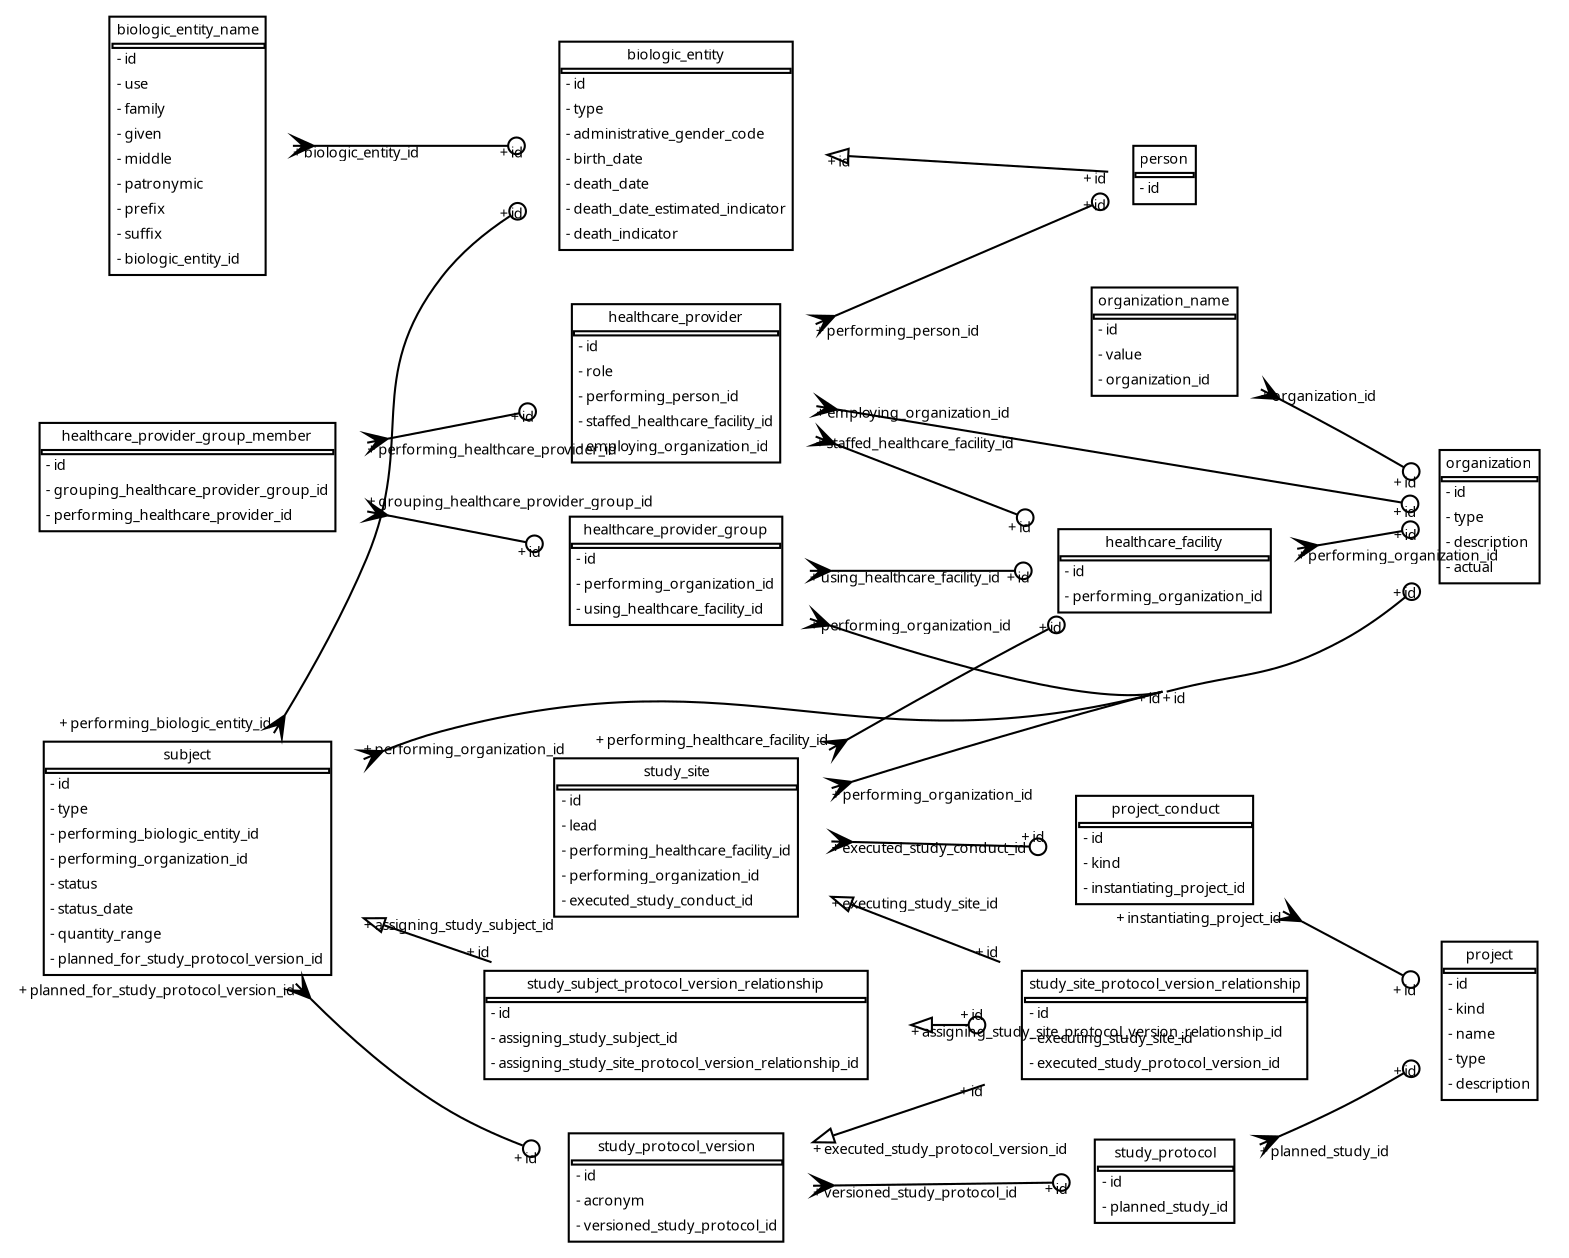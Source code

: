 digraph G {
	graph [bb="0,0,758.02,596",
		concentrate=True,
		mode=ipsep,
		overlap=ipsep,
		prog=dot,
		rankdir=LR,
		sep=0.01
	];
	node [label="\N"];
	biologic_entity_name	[fontname="Bitstream-Vera Sans",
		fontsize=7.0,
		height=1.8333,
		label=<<TABLE BORDER="1" CELLBORDER="0" CELLSPACING="0"><TR><TD ALIGN="CENTER">biologic_entity_name</TD></TR><TR><TD BORDER="1" CELLPADDING="0"></TD></TR><TR><TD ALIGN="LEFT" PORT="id">- id</TD></TR><TR><TD ALIGN="LEFT" PORT="use">- use</TD></TR><TR><TD ALIGN="LEFT" PORT="family">- family</TD></TR><TR><TD ALIGN="LEFT" PORT="given">- given</TD></TR><TR><TD ALIGN="LEFT" PORT="middle">- middle</TD></TR><TR><TD ALIGN="LEFT" PORT="patronymic">- patronymic</TD></TR><TR><TD ALIGN="LEFT" PORT="prefix">- prefix</TD></TR><TR><TD ALIGN="LEFT" PORT="suffix">- suffix</TD></TR><TR><TD ALIGN="LEFT" PORT="biologic_entity_id">- biologic_entity_id</TD></TR></TABLE>>,
		pos="99.019,530",
		shape=plaintext,
		width=1.4028];
	biologic_entity	[fontname="Bitstream-Vera Sans",
		fontsize=7.0,
		height=1.5,
		label=<<TABLE BORDER="1" CELLBORDER="0" CELLSPACING="0"><TR><TD ALIGN="CENTER">biologic_entity</TD></TR><TR><TD BORDER="1" CELLPADDING="0"></TD></TR><TR><TD ALIGN="LEFT" PORT="id">- id</TD></TR><TR><TD ALIGN="LEFT" PORT="type">- type</TD></TR><TR><TD ALIGN="LEFT" PORT="administrative_gender_code">- administrative_gender_code</TD></TR><TR><TD ALIGN="LEFT" PORT="birth_date">- birth_date</TD></TR><TR><TD ALIGN="LEFT" PORT="death_date">- death_date</TD></TR><TR><TD ALIGN="LEFT" PORT="death_date_estimated_indicator">- death_date_estimated_indicator</TD></TR><TR><TD ALIGN="LEFT" PORT="death_indicator">- death_indicator</TD></TR></TABLE>>,
		pos="333.52,530",
		shape=plaintext,
		width=2.0139];
	biologic_entity_name -> biologic_entity	[arrowhead=odot,
		arrowtail=crow,
		dir=both,
		fontname="Bitstream-Vera Sans",
		fontsize=7.0,
		head_lp="252.94,526",
		headlabel="+ id",
		pos="s,149.61,530 e,260.94,530 159.79,530 188.12,530 222.36,530 252.86,530",
		tail_lp="186.11,526",
		taillabel="+ biologic_entity_id"];
	person	[fontname="Bitstream-Vera Sans",
		fontsize=7.0,
		height=0.5,
		label=<<TABLE BORDER="1" CELLBORDER="0" CELLSPACING="0"><TR><TD ALIGN="CENTER">person</TD></TR><TR><TD BORDER="1" CELLPADDING="0"></TD></TR><TR><TD ALIGN="LEFT" PORT="id">- id</TD></TR></TABLE>>,
		pos="568.02,516",
		shape=plaintext,
		width=0.75];
	biologic_entity -> person	[arrowhead=none,
		arrowtail=empty,
		dir=both,
		fontname="Bitstream-Vera Sans",
		fontsize=7.0,
		head_lp="532.97,513.57",
		headlabel="+ id",
		pos="s,406.17,525.69 416.25,525.08 460,522.44 510.91,519.38 540.97,517.57",
		tail_lp="414.17,521.69",
		taillabel="+ id"];
	organization	[fontname="Bitstream-Vera Sans",
		fontsize=7.0,
		height=1,
		label=<<TABLE BORDER="1" CELLBORDER="0" CELLSPACING="0"><TR><TD ALIGN="CENTER">organization</TD></TR><TR><TD BORDER="1" CELLPADDING="0"></TD></TR><TR><TD ALIGN="LEFT" PORT="id">- id</TD></TR><TR><TD ALIGN="LEFT" PORT="type">- type</TD></TR><TR><TD ALIGN="LEFT" PORT="description">- description</TD></TR><TR><TD ALIGN="LEFT" PORT="actual">- actual</TD></TR></TABLE>>,
		pos="724.02,352",
		shape=plaintext,
		width=0.94444];
	organization_name	[fontname="Bitstream-Vera Sans",
		fontsize=7.0,
		height=0.83333,
		label=<<TABLE BORDER="1" CELLBORDER="0" CELLSPACING="0"><TR><TD ALIGN="CENTER">organization_name</TD></TR><TR><TD BORDER="1" CELLPADDING="0"></TD></TR><TR><TD ALIGN="LEFT" PORT="id">- id</TD></TR><TR><TD ALIGN="LEFT" PORT="value">- value</TD></TR><TR><TD ALIGN="LEFT" PORT="organization_id">- organization_id</TD></TR></TABLE>>,
		pos="568.02,436",
		shape=plaintext,
		width=1.2778];
	organization_name -> organization	[arrowhead=odot,
		arrowtail=crow,
		dir=both,
		fontname="Bitstream-Vera Sans",
		fontsize=7.0,
		head_lp="681.86,367.65",
		headlabel="+ id",
		pos="s,614.23,413.11 e,689.86,371.65 623.15,408.47 633.45,403.09 644.1,397.44 654.02,392 663.4,386.85 673.41,381.17 682.81,375.74",
		tail_lp="646.73,409.11",
		taillabel="+ organization_id"];
	healthcare_facility	[fontname="Bitstream-Vera Sans",
		fontsize=7.0,
		height=0.66667,
		label=<<TABLE BORDER="1" CELLBORDER="0" CELLSPACING="0"><TR><TD ALIGN="CENTER">healthcare_facility</TD></TR><TR><TD BORDER="1" CELLPADDING="0"></TD></TR><TR><TD ALIGN="LEFT" PORT="id">- id</TD></TR><TR><TD ALIGN="LEFT" PORT="performing_organization_id">- performing_organization_id</TD></TR></TABLE>>,
		pos="568.02,326",
		shape=plaintext,
		width=1.7639];
	healthcare_facility -> organization	[arrowhead=odot,
		arrowtail=crow,
		dir=both,
		fontname="Bitstream-Vera Sans",
		fontsize=7.0,
		head_lp="681.98,342.42",
		headlabel="+ id",
		pos="s,631.66,336.58 e,689.98,346.42 641.58,338.25 655.48,340.6 669.57,342.98 682.04,345.08",
		tail_lp="686.16,332.58",
		taillabel="+ performing_organization_id"];
	healthcare_provider	[fontname="Bitstream-Vera Sans",
		fontsize=7.0,
		height=1.1667,
		label=<<TABLE BORDER="1" CELLBORDER="0" CELLSPACING="0"><TR><TD ALIGN="CENTER">healthcare_provider</TD></TR><TR><TD BORDER="1" CELLPADDING="0"></TD></TR><TR><TD ALIGN="LEFT" PORT="id">- id</TD></TR><TR><TD ALIGN="LEFT" PORT="role">- role</TD></TR><TR><TD ALIGN="LEFT" PORT="performing_person_id">- performing_person_id</TD></TR><TR><TD ALIGN="LEFT" PORT="staffed_healthcare_facility_id">- staffed_healthcare_facility_id</TD></TR><TR><TD ALIGN="LEFT" PORT="employing_organization_id">- employing_organization_id</TD></TR></TABLE>>,
		pos="333.52,416",
		shape=plaintext,
		width=1.8611];
	healthcare_provider -> organization	[arrowhead=odot,
		arrowtail=crow,
		dir=both,
		fontname="Bitstream-Vera Sans",
		fontsize=7.0,
		head_lp="681.79,353.47",
		headlabel="+ id",
		pos="s,400.86,405.07 e,689.79,357.47 410.95,403.41 492.17,390.03 617.56,369.37 681.88,358.78",
		tail_lp="454.36,401.07",
		taillabel="+ employing_organization_id"];
	healthcare_provider -> person	[arrowhead=odot,
		arrowtail=crow,
		dir=both,
		fontname="Bitstream-Vera Sans",
		fontsize=7.0,
		head_lp="532.8,500.72",
		headlabel="+ id",
		pos="s,400.52,444.39 e,540.8,504.72 409.97,448.45 451.61,466.36 501.26,487.71 533.42,501.55",
		tail_lp="444.52,440.39",
		taillabel="+ performing_person_id"];
	healthcare_provider -> healthcare_facility	[arrowhead=odot,
		arrowtail=crow,
		dir=both,
		fontname="Bitstream-Vera Sans",
		fontsize=7.0,
		head_lp="496.85,346.07",
		headlabel="+ id",
		pos="s,400.52,390.45 e,504.85,350.07 409.9,386.82 437.96,375.96 469.66,363.69 497.2,353.03",
		tail_lp="458.02,386.45",
		taillabel="+ staffed_healthcare_facility_id"];
	healthcare_provider_group	[fontname="Bitstream-Vera Sans",
		fontsize=7.0,
		height=0.83333,
		label=<<TABLE BORDER="1" CELLBORDER="0" CELLSPACING="0"><TR><TD ALIGN="CENTER">healthcare_provider_group</TD></TR><TR><TD BORDER="1" CELLPADDING="0"></TD></TR><TR><TD ALIGN="LEFT" PORT="id">- id</TD></TR><TR><TD ALIGN="LEFT" PORT="performing_organization_id">- performing_organization_id</TD></TR><TR><TD ALIGN="LEFT" PORT="using_healthcare_facility_id">- using_healthcare_facility_id</TD></TR></TABLE>>,
		pos="333.52,326",
		shape=plaintext,
		width=1.7778];
	healthcare_provider_group -> organization	[arrowhead=odot,
		arrowtail=crow,
		dir=both,
		fontname="Bitstream-Vera Sans",
		fontsize=7.0,
		head_lp="559.02,264",
		headlabel="+ id",
		pos="s,397.76,302.98 407.37,299.74 463.77,280.94 537.15,260.2 567.02,268",
		tail_lp="452.26,298.98",
		taillabel="+ performing_organization_id"];
	healthcare_provider_group -> healthcare_facility	[arrowhead=odot,
		arrowtail=crow,
		dir=both,
		fontname="Bitstream-Vera Sans",
		fontsize=7.0,
		head_lp="496.21,330",
		headlabel="+ id",
		pos="s,397.74,326 e,504.21,326 408.03,326 436.17,326 468.19,326 496.08,326",
		tail_lp="452.74,322",
		taillabel="+ using_healthcare_facility_id"];
	healthcare_provider_group_member	[fontname="Bitstream-Vera Sans",
		fontsize=7.0,
		height=0.83333,
		label=<<TABLE BORDER="1" CELLBORDER="0" CELLSPACING="0"><TR><TD ALIGN="CENTER">healthcare_provider_group_member</TD></TR><TR><TD BORDER="1" CELLPADDING="0"></TD></TR><TR><TD ALIGN="LEFT" PORT="id">- id</TD></TR><TR><TD ALIGN="LEFT" PORT="grouping_healthcare_provider_group_id">- grouping_healthcare_provider_group_id</TD></TR><TR><TD ALIGN="LEFT" PORT="performing_healthcare_provider_id">- performing_healthcare_provider_id</TD></TR></TABLE>>,
		pos="99.019,371",
		shape=plaintext,
		width=2.3889];
	healthcare_provider_group_member -> healthcare_provider	[arrowhead=odot,
		arrowtail=crow,
		dir=both,
		fontname="Bitstream-Vera Sans",
		fontsize=7.0,
		head_lp="258.21,399.17",
		headlabel="+ id",
		pos="s,185.27,387.5 e,266.21,403.17 195.38,389.46 216.39,393.52 238.33,397.77 258.35,401.64",
		tail_lp="253.27,383.5",
		taillabel="+ performing_healthcare_provider_id"];
	healthcare_provider_group_member -> healthcare_provider_group	[arrowhead=odot,
		arrowtail=crow,
		dir=both,
		fontname="Bitstream-Vera Sans",
		fontsize=7.0,
		head_lp="261.49,334.2",
		headlabel="+ id",
		pos="s,185.27,354.5 e,269.49,338.2 195.16,352.58 217.37,348.29 240.64,343.78 261.58,339.73",
		tail_lp="262.27,358.5",
		taillabel="+ grouping_healthcare_provider_group_id"];
	project	[fontname="Bitstream-Vera Sans",
		fontsize=7.0,
		height=1.1667,
		label=<<TABLE BORDER="1" CELLBORDER="0" CELLSPACING="0"><TR><TD ALIGN="CENTER">project</TD></TR><TR><TD BORDER="1" CELLPADDING="0"></TD></TR><TR><TD ALIGN="LEFT" PORT="id">- id</TD></TR><TR><TD ALIGN="LEFT" PORT="kind">- kind</TD></TR><TR><TD ALIGN="LEFT" PORT="name">- name</TD></TR><TR><TD ALIGN="LEFT" PORT="type">- type</TD></TR><TR><TD ALIGN="LEFT" PORT="description">- description</TD></TR></TABLE>>,
		pos="724.02,110",
		shape=plaintext,
		width=0.94444];
	project_conduct	[fontname="Bitstream-Vera Sans",
		fontsize=7.0,
		height=0.83333,
		label=<<TABLE BORDER="1" CELLBORDER="0" CELLSPACING="0"><TR><TD ALIGN="CENTER">project_conduct</TD></TR><TR><TD BORDER="1" CELLPADDING="0"></TD></TR><TR><TD ALIGN="LEFT" PORT="id">- id</TD></TR><TR><TD ALIGN="LEFT" PORT="kind">- kind</TD></TR><TR><TD ALIGN="LEFT" PORT="instantiating_project_id">- instantiating_project_id</TD></TR></TABLE>>,
		pos="568.02,192",
		shape=plaintext,
		width=1.5694];
	project_conduct -> project	[arrowhead=odot,
		arrowtail=crow,
		dir=both,
		fontname="Bitstream-Vera Sans",
		fontsize=7.0,
		head_lp="681.7,123.91",
		headlabel="+ id",
		pos="s,624.82,162.51 e,689.7,127.91 634.01,157.64 640.77,154.05 647.53,150.45 654.02,147 663.2,142.11 673.06,136.83 682.37,131.84",
		tail_lp="577.32,158.51",
		taillabel="+ instantiating_project_id"];
	subject	[fontname="Bitstream-Vera Sans",
		fontsize=7.0,
		height=1.6667,
		label=<<TABLE BORDER="1" CELLBORDER="0" CELLSPACING="0"><TR><TD ALIGN="CENTER">subject</TD></TR><TR><TD BORDER="1" CELLPADDING="0"></TD></TR><TR><TD ALIGN="LEFT" PORT="id">- id</TD></TR><TR><TD ALIGN="LEFT" PORT="type">- type</TD></TR><TR><TD ALIGN="LEFT" PORT="performing_biologic_entity_id">- performing_biologic_entity_id</TD></TR><TR><TD ALIGN="LEFT" PORT="performing_organization_id">- performing_organization_id</TD></TR><TR><TD ALIGN="LEFT" PORT="status">- status</TD></TR><TR><TD ALIGN="LEFT" PORT="status_date">- status_date</TD></TR><TR><TD ALIGN="LEFT" PORT="quantity_range">- quantity_range</TD></TR><TR><TD ALIGN="LEFT" PORT="planned_for_study_protocol_version_id">- planned_for_study_protocol_version_id</TD></TR></TABLE>>,
		pos="99.019,188",
		shape=plaintext,
		width=2.3472];
	subject -> biologic_entity	[arrowhead=odot,
		arrowtail=crow,
		dir=both,
		fontname="Bitstream-Vera Sans",
		fontsize=7.0,
		head_lp="252.87,496.7",
		headlabel="+ id",
		pos="s,140.46,248.09 e,260.87,500.7 145.8,256.81 159.81,280 174.32,306.48 185.02,332 209.02,389.27 183.02,417.89 221.02,467 229.92,478.5 \
241.54,488.23 253.92,496.36",
		tail_lp="81.963,252.09",
		taillabel="+ performing_biologic_entity_id"];
	subject -> organization	[arrowhead=odot,
		arrowtail=crow,
		dir=both,
		fontname="Bitstream-Vera Sans",
		fontsize=7.0,
		head_lp="575.02,264",
		headlabel="+ id",
		pos="s,183.54,235.59 192.81,239.47 202.15,243.22 211.64,246.5 221.02,249 369.82,288.73 418.01,229.08 567.02,268",
		tail_lp="238.04,239.59",
		taillabel="+ performing_organization_id"];
	study_protocol_version	[fontname="Bitstream-Vera Sans",
		fontsize=7.0,
		height=0.83333,
		label=<<TABLE BORDER="1" CELLBORDER="0" CELLSPACING="0"><TR><TD ALIGN="CENTER">study_protocol_version</TD></TR><TR><TD BORDER="1" CELLPADDING="0"></TD></TR><TR><TD ALIGN="LEFT" PORT="id">- id</TD></TR><TR><TD ALIGN="LEFT" PORT="acronym">- acronym</TD></TR><TR><TD ALIGN="LEFT" PORT="versioned_study_protocol_id">- versioned_study_protocol_id</TD></TR></TABLE>>,
		pos="333.52,30",
		shape=plaintext,
		width=1.8194];
	subject -> study_protocol_version	[arrowhead=odot,
		arrowtail=crow,
		dir=both,
		fontname="Bitstream-Vera Sans",
		fontsize=7.0,
		head_lp="259.8,43.243",
		headlabel="+ id",
		pos="s,151,127.86 e,267.8,47.243 158.24,120.49 176.85,101.9 198.49,83.02 221.02,69 232.95,61.571 246.49,55.325 259.92,50.16",
		tail_lp="75.5,123.86",
		taillabel="+ planned_for_study_protocol_version_id"];
	study_subject_protocol_version_relationship	[fontname="Bitstream-Vera Sans",
		fontsize=7.0,
		height=0.83333,
		label=<<TABLE BORDER="1" CELLBORDER="0" CELLSPACING="0"><TR><TD ALIGN="CENTER">study_subject_protocol_version_relationship</TD></TR><TR><TD BORDER="1" CELLPADDING="0"></TD></TR><TR><TD ALIGN="LEFT" PORT="id">- id</TD></TR><TR><TD ALIGN="LEFT" PORT="assigning_study_subject_id">- assigning_study_subject_id</TD></TR><TR><TD ALIGN="LEFT" PORT="assigning_study_site_protocol_version_relationship_id">- assigning_study_site_protocol_version_relationship_id</TD></TR></TABLE>>,
		pos="333.52,108",
		shape=plaintext,
		width=3.125];
	subject -> study_subject_protocol_version_relationship	[arrowhead=none,
		arrowtail=empty,
		dir=both,
		fontname="Bitstream-Vera Sans",
		fontsize=7.0,
		head_lp="236.95,142.13",
		headlabel="+ id",
		pos="s,183.63,159.23 193.53,155.82 210.51,149.98 228.15,143.91 244.95,138.13",
		tail_lp="237.63,155.23",
		taillabel="+ assigning_study_subject_id"];
	study_protocol	[fontname="Bitstream-Vera Sans",
		fontsize=7.0,
		height=0.66667,
		label=<<TABLE BORDER="1" CELLBORDER="0" CELLSPACING="0"><TR><TD ALIGN="CENTER">study_protocol</TD></TR><TR><TD BORDER="1" CELLPADDING="0"></TD></TR><TR><TD ALIGN="LEFT" PORT="id">- id</TD></TR><TR><TD ALIGN="LEFT" PORT="planned_study_id">- planned_study_id</TD></TR></TABLE>>,
		pos="568.02,33",
		shape=plaintext,
		width=1.2639];
	study_protocol -> project	[arrowhead=odot,
		arrowtail=crow,
		dir=both,
		fontname="Bitstream-Vera Sans",
		fontsize=7.0,
		head_lp="681.84,85.05",
		headlabel="+ id",
		pos="s,613.65,50.567 e,689.84,89.05 623.07,54.591 633.46,59.105 644.17,64.015 654.02,69 663.53,73.812 673.52,79.41 682.85,84.893",
		tail_lp="650.15,46.567",
		taillabel="+ planned_study_id"];
	study_protocol_version -> study_protocol	[arrowhead=odot,
		arrowtail=crow,
		dir=both,
		fontname="Bitstream-Vera Sans",
		fontsize=7.0,
		head_lp="514.46,36.425",
		headlabel="+ id",
		pos="s,399.28,30.836 e,522.46,32.425 409.6,30.969 443.79,31.41 483.43,31.921 514.38,32.321",
		tail_lp="455.78,26.836",
		taillabel="+ versioned_study_protocol_id"];
	study_site_protocol_version_relationship	[fontname="Bitstream-Vera Sans",
		fontsize=7.0,
		height=0.83333,
		label=<<TABLE BORDER="1" CELLBORDER="0" CELLSPACING="0"><TR><TD ALIGN="CENTER">study_site_protocol_version_relationship</TD></TR><TR><TD BORDER="1" CELLPADDING="0"></TD></TR><TR><TD ALIGN="LEFT" PORT="id">- id</TD></TR><TR><TD ALIGN="LEFT" PORT="executing_study_site_id">- executing_study_site_id</TD></TR><TR><TD ALIGN="LEFT" PORT="executed_study_protocol_version_id">- executed_study_protocol_version_id</TD></TR></TABLE>>,
		pos="568.02,108",
		shape=plaintext,
		width=2.3889];
	study_protocol_version -> study_site_protocol_version_relationship	[arrowhead=none,
		arrowtail=empty,
		dir=both,
		fontname="Bitstream-Vera Sans",
		fontsize=7.0,
		head_lp="473.73,75.386",
		headlabel="+ id",
		pos="s,399.28,51.727 409.04,55 432.19,62.769 457.9,71.392 481.73,79.386",
		tail_lp="469.78,55.727",
		taillabel="+ executed_study_protocol_version_id"];
	study_site	[fontname="Bitstream-Vera Sans",
		fontsize=7.0,
		height=1.1667,
		label=<<TABLE BORDER="1" CELLBORDER="0" CELLSPACING="0"><TR><TD ALIGN="CENTER">study_site</TD></TR><TR><TD BORDER="1" CELLPADDING="0"></TD></TR><TR><TD ALIGN="LEFT" PORT="id">- id</TD></TR><TR><TD ALIGN="LEFT" PORT="lead">- lead</TD></TR><TR><TD ALIGN="LEFT" PORT="performing_healthcare_facility_id">- performing_healthcare_facility_id</TD></TR><TR><TD ALIGN="LEFT" PORT="performing_organization_id">- performing_organization_id</TD></TR><TR><TD ALIGN="LEFT" PORT="executed_study_conduct_id">- executed_study_conduct_id</TD></TR></TABLE>>,
		pos="333.52,198",
		shape=plaintext,
		width=2.0694];
	study_site -> organization	[arrowhead=odot,
		arrowtail=crow,
		dir=both,
		fontname="Bitstream-Vera Sans",
		fontsize=7.0,
		head_lp="681.69,314.58",
		headlabel="+ id",
		pos="s,408.21,221.71 418.01,224.77 462.1,238.49 517.25,255 567.02,268;e,689.69,318.58 569.02,268 607.12,277.95 619.4,274.23 654.02,293 \
664.26,298.55 674.35,305.82 683.51,313.35",
		tail_lp="462.71,225.71",
		taillabel="+ performing_organization_id"];
	study_site -> healthcare_facility	[arrowhead=odot,
		arrowtail=crow,
		dir=both,
		fontname="Bitstream-Vera Sans",
		fontsize=7.0,
		head_lp="527.63,297.9",
		headlabel="+ id",
		pos="s,406.97,240.02 e,519.63,301.9 415.73,245.02 437.19,257.23 460.4,270.25 482.02,282 491.77,287.3 502.22,292.83 512.34,298.1",
		tail_lp="471.97,244.02",
		taillabel="+ performing_healthcare_facility_id"];
	study_site -> project_conduct	[arrowhead=odot,
		arrowtail=crow,
		dir=both,
		fontname="Bitstream-Vera Sans",
		fontsize=7.0,
		head_lp="503.26,197.44",
		headlabel="+ id",
		pos="s,408.08,196.1 e,511.26,193.44 418.41,195.84 446.27,195.12 476.82,194.33 502.94,193.65",
		tail_lp="462.58,192.1",
		taillabel="+ executed_study_conduct_id"];
	study_site -> study_site_protocol_version_relationship	[arrowhead=none,
		arrowtail=empty,
		dir=both,
		fontname="Bitstream-Vera Sans",
		fontsize=7.0,
		head_lp="481.11,142.16",
		headlabel="+ id",
		pos="s,408.08,169.52 417.59,165.84 440.89,156.82 466.13,147.05 489.11,138.16",
		tail_lp="456.08,165.52",
		taillabel="+ executing_study_site_id"];
	study_subject_protocol_version_relationship -> study_site_protocol_version_relationship	[arrowhead=odot,
		arrowtail=empty,
		dir=both,
		fontname="Bitstream-Vera Sans",
		fontsize=7.0,
		head_lp="473.97,112",
		headlabel="+ id",
		pos="s,446.34,108 e,481.97,108 456.46,108 462.24,108 468,108 473.69,108",
		tail_lp="549.84,104",
		taillabel="+ assigning_study_site_protocol_version_relationship_id"];
}
